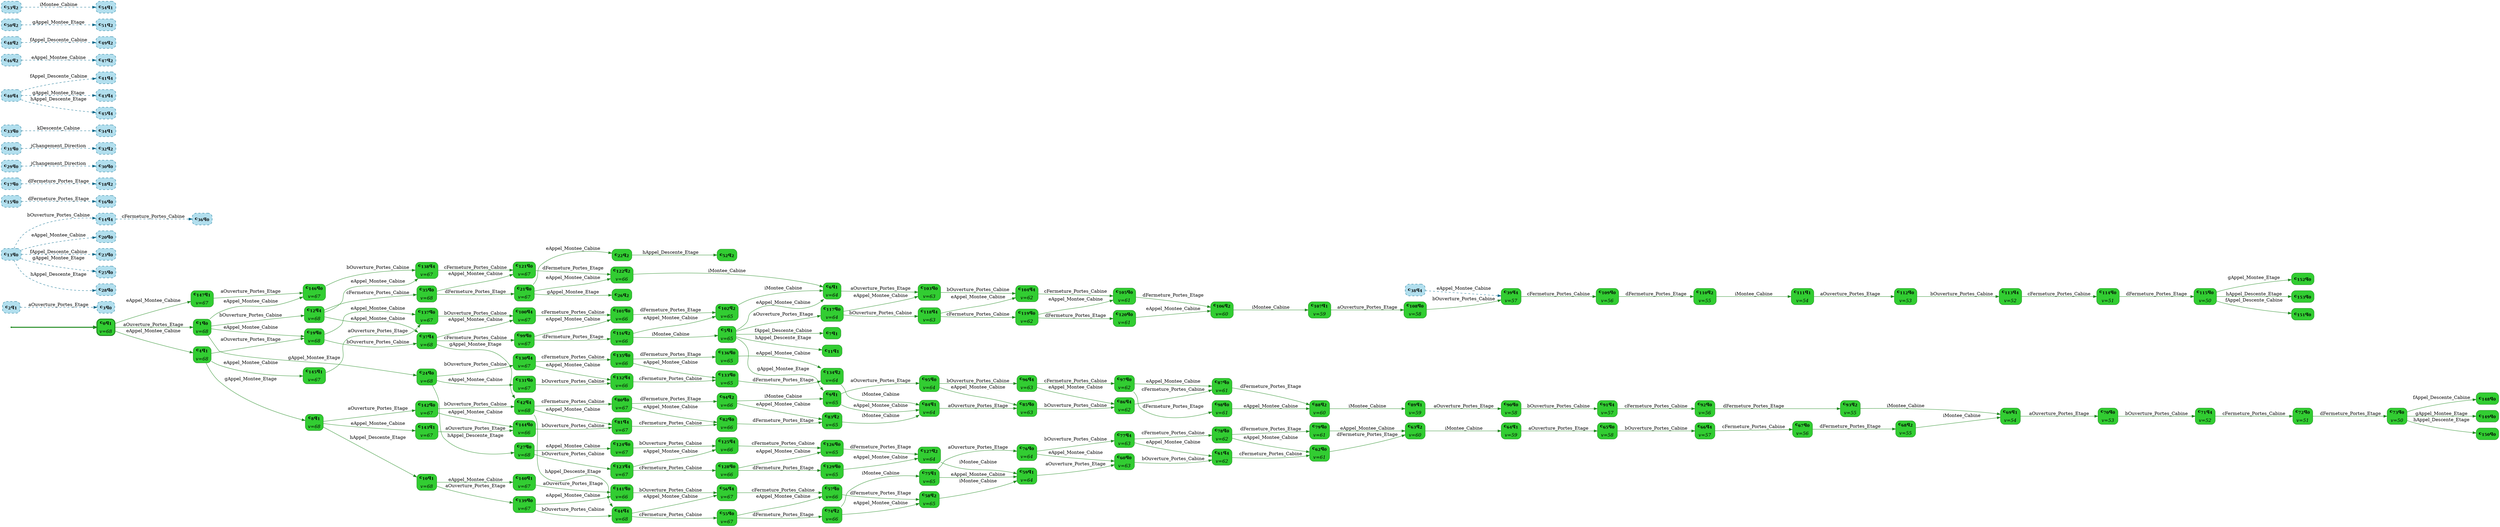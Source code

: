 digraph g {

	rankdir="LR"

	__invisible__[shape="point", color="forestgreen"]
	c0q1[label=<<b>c<sub>0</sub>q<sub>1</sub></b><br/><br/><i>v=68</i>>, shape="box", style="rounded, filled", fillcolor="limegreen", color="forestgreen", penwidth=3] // Initial
	c1q0[label=<<b>c<sub>1</sub>q<sub>0</sub></b><br/><br/><i>v=68</i>>, shape="box", style="rounded, filled", fillcolor="limegreen", color="forestgreen"]
	c12q4[label=<<b>c<sub>12</sub>q<sub>4</sub></b><br/><br/><i>v=68</i>>, shape="box", style="rounded, filled", fillcolor="limegreen", color="forestgreen"]
	c35q0[label=<<b>c<sub>35</sub>q<sub>0</sub></b><br/><br/><i>v=68</i>>, shape="box", style="rounded, filled", fillcolor="limegreen", color="forestgreen"]
	c21q0[label=<<b>c<sub>21</sub>q<sub>0</sub></b><br/><br/><i>v=67</i>>, shape="box", style="rounded, filled", fillcolor="limegreen", color="forestgreen"]
	c22q2[label=<<b>c<sub>22</sub>q<sub>2</sub></b>>, shape="box", style="rounded, filled", fillcolor="limegreen", color="forestgreen"]
	c52q2[label=<<b>c<sub>52</sub>q<sub>2</sub></b>>, shape="box", style="rounded, filled", fillcolor="limegreen", color="forestgreen"]
	c26q2[label=<<b>c<sub>26</sub>q<sub>2</sub></b>>, shape="box", style="rounded, filled", fillcolor="limegreen", color="forestgreen"]
	c122q2[label=<<b>c<sub>122</sub>q<sub>2</sub></b><br/><br/><i>v=66</i>>, shape="box", style="rounded, filled", fillcolor="limegreen", color="forestgreen"]
	c6q1[label=<<b>c<sub>6</sub>q<sub>1</sub></b><br/><br/><i>v=64</i>>, shape="box", style="rounded, filled", fillcolor="limegreen", color="forestgreen"]
	c103q0[label=<<b>c<sub>103</sub>q<sub>0</sub></b><br/><br/><i>v=63</i>>, shape="box", style="rounded, filled", fillcolor="limegreen", color="forestgreen"]
	c104q4[label=<<b>c<sub>104</sub>q<sub>4</sub></b><br/><br/><i>v=62</i>>, shape="box", style="rounded, filled", fillcolor="limegreen", color="forestgreen"]
	c105q0[label=<<b>c<sub>105</sub>q<sub>0</sub></b><br/><br/><i>v=61</i>>, shape="box", style="rounded, filled", fillcolor="limegreen", color="forestgreen"]
	c106q2[label=<<b>c<sub>106</sub>q<sub>2</sub></b><br/><br/><i>v=60</i>>, shape="box", style="rounded, filled", fillcolor="limegreen", color="forestgreen"]
	c107q1[label=<<b>c<sub>107</sub>q<sub>1</sub></b><br/><br/><i>v=59</i>>, shape="box", style="rounded, filled", fillcolor="limegreen", color="forestgreen"]
	c108q0[label=<<b>c<sub>108</sub>q<sub>0</sub></b><br/><br/><i>v=58</i>>, shape="box", style="rounded, filled", fillcolor="limegreen", color="forestgreen"]
	c39q4[label=<<b>c<sub>39</sub>q<sub>4</sub></b><br/><br/><i>v=57</i>>, shape="box", style="rounded, filled", fillcolor="limegreen", color="forestgreen"]
	c109q0[label=<<b>c<sub>109</sub>q<sub>0</sub></b><br/><br/><i>v=56</i>>, shape="box", style="rounded, filled", fillcolor="limegreen", color="forestgreen"]
	c110q2[label=<<b>c<sub>110</sub>q<sub>2</sub></b><br/><br/><i>v=55</i>>, shape="box", style="rounded, filled", fillcolor="limegreen", color="forestgreen"]
	c111q1[label=<<b>c<sub>111</sub>q<sub>1</sub></b><br/><br/><i>v=54</i>>, shape="box", style="rounded, filled", fillcolor="limegreen", color="forestgreen"]
	c112q0[label=<<b>c<sub>112</sub>q<sub>0</sub></b><br/><br/><i>v=53</i>>, shape="box", style="rounded, filled", fillcolor="limegreen", color="forestgreen"]
	c113q4[label=<<b>c<sub>113</sub>q<sub>4</sub></b><br/><br/><i>v=52</i>>, shape="box", style="rounded, filled", fillcolor="limegreen", color="forestgreen"]
	c114q0[label=<<b>c<sub>114</sub>q<sub>0</sub></b><br/><br/><i>v=51</i>>, shape="box", style="rounded, filled", fillcolor="limegreen", color="forestgreen"]
	c115q0[label=<<b>c<sub>115</sub>q<sub>0</sub></b><br/><br/><i>v=50</i>>, shape="box", style="rounded, filled", fillcolor="limegreen", color="forestgreen"]
	c151q0[label=<<b>c<sub>151</sub>q<sub>0</sub></b>>, shape="box", style="rounded, filled", fillcolor="limegreen", color="forestgreen"]
	c152q0[label=<<b>c<sub>152</sub>q<sub>0</sub></b>>, shape="box", style="rounded, filled", fillcolor="limegreen", color="forestgreen"]
	c153q0[label=<<b>c<sub>153</sub>q<sub>0</sub></b>>, shape="box", style="rounded, filled", fillcolor="limegreen", color="forestgreen"]
	c121q0[label=<<b>c<sub>121</sub>q<sub>0</sub></b><br/><br/><i>v=67</i>>, shape="box", style="rounded, filled", fillcolor="limegreen", color="forestgreen"]
	c37q4[label=<<b>c<sub>37</sub>q<sub>4</sub></b><br/><br/><i>v=68</i>>, shape="box", style="rounded, filled", fillcolor="limegreen", color="forestgreen"]
	c42q4[label=<<b>c<sub>42</sub>q<sub>4</sub></b><br/><br/><i>v=68</i>>, shape="box", style="rounded, filled", fillcolor="limegreen", color="forestgreen"]
	c44q4[label=<<b>c<sub>44</sub>q<sub>4</sub></b><br/><br/><i>v=68</i>>, shape="box", style="rounded, filled", fillcolor="limegreen", color="forestgreen"]
	c55q0[label=<<b>c<sub>55</sub>q<sub>0</sub></b><br/><br/><i>v=67</i>>, shape="box", style="rounded, filled", fillcolor="limegreen", color="forestgreen"]
	c74q2[label=<<b>c<sub>74</sub>q<sub>2</sub></b><br/><br/><i>v=66</i>>, shape="box", style="rounded, filled", fillcolor="limegreen", color="forestgreen"]
	c58q2[label=<<b>c<sub>58</sub>q<sub>2</sub></b><br/><br/><i>v=65</i>>, shape="box", style="rounded, filled", fillcolor="limegreen", color="forestgreen"]
	c59q1[label=<<b>c<sub>59</sub>q<sub>1</sub></b><br/><br/><i>v=64</i>>, shape="box", style="rounded, filled", fillcolor="limegreen", color="forestgreen"]
	c60q0[label=<<b>c<sub>60</sub>q<sub>0</sub></b><br/><br/><i>v=63</i>>, shape="box", style="rounded, filled", fillcolor="limegreen", color="forestgreen"]
	c61q4[label=<<b>c<sub>61</sub>q<sub>4</sub></b><br/><br/><i>v=62</i>>, shape="box", style="rounded, filled", fillcolor="limegreen", color="forestgreen"]
	c62q0[label=<<b>c<sub>62</sub>q<sub>0</sub></b><br/><br/><i>v=61</i>>, shape="box", style="rounded, filled", fillcolor="limegreen", color="forestgreen"]
	c63q2[label=<<b>c<sub>63</sub>q<sub>2</sub></b><br/><br/><i>v=60</i>>, shape="box", style="rounded, filled", fillcolor="limegreen", color="forestgreen"]
	c64q1[label=<<b>c<sub>64</sub>q<sub>1</sub></b><br/><br/><i>v=59</i>>, shape="box", style="rounded, filled", fillcolor="limegreen", color="forestgreen"]
	c65q0[label=<<b>c<sub>65</sub>q<sub>0</sub></b><br/><br/><i>v=58</i>>, shape="box", style="rounded, filled", fillcolor="limegreen", color="forestgreen"]
	c66q4[label=<<b>c<sub>66</sub>q<sub>4</sub></b><br/><br/><i>v=57</i>>, shape="box", style="rounded, filled", fillcolor="limegreen", color="forestgreen"]
	c67q0[label=<<b>c<sub>67</sub>q<sub>0</sub></b><br/><br/><i>v=56</i>>, shape="box", style="rounded, filled", fillcolor="limegreen", color="forestgreen"]
	c68q2[label=<<b>c<sub>68</sub>q<sub>2</sub></b><br/><br/><i>v=55</i>>, shape="box", style="rounded, filled", fillcolor="limegreen", color="forestgreen"]
	c69q1[label=<<b>c<sub>69</sub>q<sub>1</sub></b><br/><br/><i>v=54</i>>, shape="box", style="rounded, filled", fillcolor="limegreen", color="forestgreen"]
	c70q0[label=<<b>c<sub>70</sub>q<sub>0</sub></b><br/><br/><i>v=53</i>>, shape="box", style="rounded, filled", fillcolor="limegreen", color="forestgreen"]
	c71q4[label=<<b>c<sub>71</sub>q<sub>4</sub></b><br/><br/><i>v=52</i>>, shape="box", style="rounded, filled", fillcolor="limegreen", color="forestgreen"]
	c72q0[label=<<b>c<sub>72</sub>q<sub>0</sub></b><br/><br/><i>v=51</i>>, shape="box", style="rounded, filled", fillcolor="limegreen", color="forestgreen"]
	c73q0[label=<<b>c<sub>73</sub>q<sub>0</sub></b><br/><br/><i>v=50</i>>, shape="box", style="rounded, filled", fillcolor="limegreen", color="forestgreen"]
	c148q0[label=<<b>c<sub>148</sub>q<sub>0</sub></b>>, shape="box", style="rounded, filled", fillcolor="limegreen", color="forestgreen"]
	c149q0[label=<<b>c<sub>149</sub>q<sub>0</sub></b>>, shape="box", style="rounded, filled", fillcolor="limegreen", color="forestgreen"]
	c150q0[label=<<b>c<sub>150</sub>q<sub>0</sub></b>>, shape="box", style="rounded, filled", fillcolor="limegreen", color="forestgreen"]
	c75q1[label=<<b>c<sub>75</sub>q<sub>1</sub></b><br/><br/><i>v=65</i>>, shape="box", style="rounded, filled", fillcolor="limegreen", color="forestgreen"]
	c76q0[label=<<b>c<sub>76</sub>q<sub>0</sub></b><br/><br/><i>v=64</i>>, shape="box", style="rounded, filled", fillcolor="limegreen", color="forestgreen"]
	c77q4[label=<<b>c<sub>77</sub>q<sub>4</sub></b><br/><br/><i>v=63</i>>, shape="box", style="rounded, filled", fillcolor="limegreen", color="forestgreen"]
	c78q0[label=<<b>c<sub>78</sub>q<sub>0</sub></b><br/><br/><i>v=62</i>>, shape="box", style="rounded, filled", fillcolor="limegreen", color="forestgreen"]
	c79q0[label=<<b>c<sub>79</sub>q<sub>0</sub></b><br/><br/><i>v=61</i>>, shape="box", style="rounded, filled", fillcolor="limegreen", color="forestgreen"]
	c57q0[label=<<b>c<sub>57</sub>q<sub>0</sub></b><br/><br/><i>v=66</i>>, shape="box", style="rounded, filled", fillcolor="limegreen", color="forestgreen"]
	c56q4[label=<<b>c<sub>56</sub>q<sub>4</sub></b><br/><br/><i>v=67</i>>, shape="box", style="rounded, filled", fillcolor="limegreen", color="forestgreen"]
	c80q0[label=<<b>c<sub>80</sub>q<sub>0</sub></b><br/><br/><i>v=67</i>>, shape="box", style="rounded, filled", fillcolor="limegreen", color="forestgreen"]
	c94q2[label=<<b>c<sub>94</sub>q<sub>2</sub></b><br/><br/><i>v=66</i>>, shape="box", style="rounded, filled", fillcolor="limegreen", color="forestgreen"]
	c83q2[label=<<b>c<sub>83</sub>q<sub>2</sub></b><br/><br/><i>v=65</i>>, shape="box", style="rounded, filled", fillcolor="limegreen", color="forestgreen"]
	c84q1[label=<<b>c<sub>84</sub>q<sub>1</sub></b><br/><br/><i>v=64</i>>, shape="box", style="rounded, filled", fillcolor="limegreen", color="forestgreen"]
	c85q0[label=<<b>c<sub>85</sub>q<sub>0</sub></b><br/><br/><i>v=63</i>>, shape="box", style="rounded, filled", fillcolor="limegreen", color="forestgreen"]
	c86q4[label=<<b>c<sub>86</sub>q<sub>4</sub></b><br/><br/><i>v=62</i>>, shape="box", style="rounded, filled", fillcolor="limegreen", color="forestgreen"]
	c87q0[label=<<b>c<sub>87</sub>q<sub>0</sub></b><br/><br/><i>v=61</i>>, shape="box", style="rounded, filled", fillcolor="limegreen", color="forestgreen"]
	c88q2[label=<<b>c<sub>88</sub>q<sub>2</sub></b><br/><br/><i>v=60</i>>, shape="box", style="rounded, filled", fillcolor="limegreen", color="forestgreen"]
	c89q1[label=<<b>c<sub>89</sub>q<sub>1</sub></b><br/><br/><i>v=59</i>>, shape="box", style="rounded, filled", fillcolor="limegreen", color="forestgreen"]
	c90q0[label=<<b>c<sub>90</sub>q<sub>0</sub></b><br/><br/><i>v=58</i>>, shape="box", style="rounded, filled", fillcolor="limegreen", color="forestgreen"]
	c91q4[label=<<b>c<sub>91</sub>q<sub>4</sub></b><br/><br/><i>v=57</i>>, shape="box", style="rounded, filled", fillcolor="limegreen", color="forestgreen"]
	c92q0[label=<<b>c<sub>92</sub>q<sub>0</sub></b><br/><br/><i>v=56</i>>, shape="box", style="rounded, filled", fillcolor="limegreen", color="forestgreen"]
	c93q2[label=<<b>c<sub>93</sub>q<sub>2</sub></b><br/><br/><i>v=55</i>>, shape="box", style="rounded, filled", fillcolor="limegreen", color="forestgreen"]
	c9q1[label=<<b>c<sub>9</sub>q<sub>1</sub></b><br/><br/><i>v=65</i>>, shape="box", style="rounded, filled", fillcolor="limegreen", color="forestgreen"]
	c95q0[label=<<b>c<sub>95</sub>q<sub>0</sub></b><br/><br/><i>v=64</i>>, shape="box", style="rounded, filled", fillcolor="limegreen", color="forestgreen"]
	c96q4[label=<<b>c<sub>96</sub>q<sub>4</sub></b><br/><br/><i>v=63</i>>, shape="box", style="rounded, filled", fillcolor="limegreen", color="forestgreen"]
	c97q0[label=<<b>c<sub>97</sub>q<sub>0</sub></b><br/><br/><i>v=62</i>>, shape="box", style="rounded, filled", fillcolor="limegreen", color="forestgreen"]
	c98q0[label=<<b>c<sub>98</sub>q<sub>0</sub></b><br/><br/><i>v=61</i>>, shape="box", style="rounded, filled", fillcolor="limegreen", color="forestgreen"]
	c82q0[label=<<b>c<sub>82</sub>q<sub>0</sub></b><br/><br/><i>v=66</i>>, shape="box", style="rounded, filled", fillcolor="limegreen", color="forestgreen"]
	c81q4[label=<<b>c<sub>81</sub>q<sub>4</sub></b><br/><br/><i>v=67</i>>, shape="box", style="rounded, filled", fillcolor="limegreen", color="forestgreen"]
	c99q0[label=<<b>c<sub>99</sub>q<sub>0</sub></b><br/><br/><i>v=67</i>>, shape="box", style="rounded, filled", fillcolor="limegreen", color="forestgreen"]
	c116q2[label=<<b>c<sub>116</sub>q<sub>2</sub></b><br/><br/><i>v=66</i>>, shape="box", style="rounded, filled", fillcolor="limegreen", color="forestgreen"]
	c102q2[label=<<b>c<sub>102</sub>q<sub>2</sub></b><br/><br/><i>v=65</i>>, shape="box", style="rounded, filled", fillcolor="limegreen", color="forestgreen"]
	c5q1[label=<<b>c<sub>5</sub>q<sub>1</sub></b><br/><br/><i>v=65</i>>, shape="box", style="rounded, filled", fillcolor="limegreen", color="forestgreen"]
	c7q1[label=<<b>c<sub>7</sub>q<sub>1</sub></b>>, shape="box", style="rounded, filled", fillcolor="limegreen", color="forestgreen"]
	c11q1[label=<<b>c<sub>11</sub>q<sub>1</sub></b>>, shape="box", style="rounded, filled", fillcolor="limegreen", color="forestgreen"]
	c117q0[label=<<b>c<sub>117</sub>q<sub>0</sub></b><br/><br/><i>v=64</i>>, shape="box", style="rounded, filled", fillcolor="limegreen", color="forestgreen"]
	c118q4[label=<<b>c<sub>118</sub>q<sub>4</sub></b><br/><br/><i>v=63</i>>, shape="box", style="rounded, filled", fillcolor="limegreen", color="forestgreen"]
	c119q0[label=<<b>c<sub>119</sub>q<sub>0</sub></b><br/><br/><i>v=62</i>>, shape="box", style="rounded, filled", fillcolor="limegreen", color="forestgreen"]
	c120q0[label=<<b>c<sub>120</sub>q<sub>0</sub></b><br/><br/><i>v=61</i>>, shape="box", style="rounded, filled", fillcolor="limegreen", color="forestgreen"]
	c101q0[label=<<b>c<sub>101</sub>q<sub>0</sub></b><br/><br/><i>v=66</i>>, shape="box", style="rounded, filled", fillcolor="limegreen", color="forestgreen"]
	c100q4[label=<<b>c<sub>100</sub>q<sub>4</sub></b><br/><br/><i>v=67</i>>, shape="box", style="rounded, filled", fillcolor="limegreen", color="forestgreen"]
	c138q4[label=<<b>c<sub>138</sub>q<sub>4</sub></b><br/><br/><i>v=67</i>>, shape="box", style="rounded, filled", fillcolor="limegreen", color="forestgreen"]
	c19q0[label=<<b>c<sub>19</sub>q<sub>0</sub></b><br/><br/><i>v=68</i>>, shape="box", style="rounded, filled", fillcolor="limegreen", color="forestgreen"]
	c137q0[label=<<b>c<sub>137</sub>q<sub>0</sub></b><br/><br/><i>v=67</i>>, shape="box", style="rounded, filled", fillcolor="limegreen", color="forestgreen"]
	c24q0[label=<<b>c<sub>24</sub>q<sub>0</sub></b><br/><br/><i>v=68</i>>, shape="box", style="rounded, filled", fillcolor="limegreen", color="forestgreen"]
	c27q0[label=<<b>c<sub>27</sub>q<sub>0</sub></b><br/><br/><i>v=68</i>>, shape="box", style="rounded, filled", fillcolor="limegreen", color="forestgreen"]
	c123q4[label=<<b>c<sub>123</sub>q<sub>4</sub></b><br/><br/><i>v=67</i>>, shape="box", style="rounded, filled", fillcolor="limegreen", color="forestgreen"]
	c128q0[label=<<b>c<sub>128</sub>q<sub>0</sub></b><br/><br/><i>v=66</i>>, shape="box", style="rounded, filled", fillcolor="limegreen", color="forestgreen"]
	c129q0[label=<<b>c<sub>129</sub>q<sub>0</sub></b><br/><br/><i>v=65</i>>, shape="box", style="rounded, filled", fillcolor="limegreen", color="forestgreen"]
	c127q2[label=<<b>c<sub>127</sub>q<sub>2</sub></b><br/><br/><i>v=64</i>>, shape="box", style="rounded, filled", fillcolor="limegreen", color="forestgreen"]
	c126q0[label=<<b>c<sub>126</sub>q<sub>0</sub></b><br/><br/><i>v=65</i>>, shape="box", style="rounded, filled", fillcolor="limegreen", color="forestgreen"]
	c125q4[label=<<b>c<sub>125</sub>q<sub>4</sub></b><br/><br/><i>v=66</i>>, shape="box", style="rounded, filled", fillcolor="limegreen", color="forestgreen"]
	c124q0[label=<<b>c<sub>124</sub>q<sub>0</sub></b><br/><br/><i>v=67</i>>, shape="box", style="rounded, filled", fillcolor="limegreen", color="forestgreen"]
	c130q4[label=<<b>c<sub>130</sub>q<sub>4</sub></b><br/><br/><i>v=67</i>>, shape="box", style="rounded, filled", fillcolor="limegreen", color="forestgreen"]
	c135q0[label=<<b>c<sub>135</sub>q<sub>0</sub></b><br/><br/><i>v=66</i>>, shape="box", style="rounded, filled", fillcolor="limegreen", color="forestgreen"]
	c136q0[label=<<b>c<sub>136</sub>q<sub>0</sub></b><br/><br/><i>v=65</i>>, shape="box", style="rounded, filled", fillcolor="limegreen", color="forestgreen"]
	c134q2[label=<<b>c<sub>134</sub>q<sub>2</sub></b><br/><br/><i>v=64</i>>, shape="box", style="rounded, filled", fillcolor="limegreen", color="forestgreen"]
	c133q0[label=<<b>c<sub>133</sub>q<sub>0</sub></b><br/><br/><i>v=65</i>>, shape="box", style="rounded, filled", fillcolor="limegreen", color="forestgreen"]
	c132q4[label=<<b>c<sub>132</sub>q<sub>4</sub></b><br/><br/><i>v=66</i>>, shape="box", style="rounded, filled", fillcolor="limegreen", color="forestgreen"]
	c131q0[label=<<b>c<sub>131</sub>q<sub>0</sub></b><br/><br/><i>v=67</i>>, shape="box", style="rounded, filled", fillcolor="limegreen", color="forestgreen"]
	c146q0[label=<<b>c<sub>146</sub>q<sub>0</sub></b><br/><br/><i>v=67</i>>, shape="box", style="rounded, filled", fillcolor="limegreen", color="forestgreen"]
	c4q1[label=<<b>c<sub>4</sub>q<sub>1</sub></b><br/><br/><i>v=68</i>>, shape="box", style="rounded, filled", fillcolor="limegreen", color="forestgreen"]
	c8q1[label=<<b>c<sub>8</sub>q<sub>1</sub></b><br/><br/><i>v=68</i>>, shape="box", style="rounded, filled", fillcolor="limegreen", color="forestgreen"]
	c10q1[label=<<b>c<sub>10</sub>q<sub>1</sub></b><br/><br/><i>v=68</i>>, shape="box", style="rounded, filled", fillcolor="limegreen", color="forestgreen"]
	c139q0[label=<<b>c<sub>139</sub>q<sub>0</sub></b><br/><br/><i>v=67</i>>, shape="box", style="rounded, filled", fillcolor="limegreen", color="forestgreen"]
	c141q0[label=<<b>c<sub>141</sub>q<sub>0</sub></b><br/><br/><i>v=66</i>>, shape="box", style="rounded, filled", fillcolor="limegreen", color="forestgreen"]
	c140q1[label=<<b>c<sub>140</sub>q<sub>1</sub></b><br/><br/><i>v=67</i>>, shape="box", style="rounded, filled", fillcolor="limegreen", color="forestgreen"]
	c142q0[label=<<b>c<sub>142</sub>q<sub>0</sub></b><br/><br/><i>v=67</i>>, shape="box", style="rounded, filled", fillcolor="limegreen", color="forestgreen"]
	c144q0[label=<<b>c<sub>144</sub>q<sub>0</sub></b><br/><br/><i>v=66</i>>, shape="box", style="rounded, filled", fillcolor="limegreen", color="forestgreen"]
	c143q1[label=<<b>c<sub>143</sub>q<sub>1</sub></b><br/><br/><i>v=67</i>>, shape="box", style="rounded, filled", fillcolor="limegreen", color="forestgreen"]
	c145q1[label=<<b>c<sub>145</sub>q<sub>1</sub></b><br/><br/><i>v=67</i>>, shape="box", style="rounded, filled", fillcolor="limegreen", color="forestgreen"]
	c147q1[label=<<b>c<sub>147</sub>q<sub>1</sub></b><br/><br/><i>v=67</i>>, shape="box", style="rounded, filled", fillcolor="limegreen", color="forestgreen"]
	c2q1[label=<<b>c<sub>2</sub>q<sub>1</sub></b>>, shape="box", style="rounded, filled, dashed", fillcolor="lightblue2", color="deepskyblue4"]
	c3q0[label=<<b>c<sub>3</sub>q<sub>0</sub></b>>, shape="box", style="rounded, filled, dashed", fillcolor="lightblue2", color="deepskyblue4"]
	c13q0[label=<<b>c<sub>13</sub>q<sub>0</sub></b>>, shape="box", style="rounded, filled, dashed", fillcolor="lightblue2", color="deepskyblue4"]
	c14q4[label=<<b>c<sub>14</sub>q<sub>4</sub></b>>, shape="box", style="rounded, filled, dashed", fillcolor="lightblue2", color="deepskyblue4"]
	c15q0[label=<<b>c<sub>15</sub>q<sub>0</sub></b>>, shape="box", style="rounded, filled, dashed", fillcolor="lightblue2", color="deepskyblue4"]
	c16q0[label=<<b>c<sub>16</sub>q<sub>0</sub></b>>, shape="box", style="rounded, filled, dashed", fillcolor="lightblue2", color="deepskyblue4"]
	c17q0[label=<<b>c<sub>17</sub>q<sub>0</sub></b>>, shape="box", style="rounded, filled, dashed", fillcolor="lightblue2", color="deepskyblue4"]
	c18q2[label=<<b>c<sub>18</sub>q<sub>2</sub></b>>, shape="box", style="rounded, filled, dashed", fillcolor="lightblue2", color="deepskyblue4"]
	c20q0[label=<<b>c<sub>20</sub>q<sub>0</sub></b>>, shape="box", style="rounded, filled, dashed", fillcolor="lightblue2", color="deepskyblue4"]
	c23q0[label=<<b>c<sub>23</sub>q<sub>0</sub></b>>, shape="box", style="rounded, filled, dashed", fillcolor="lightblue2", color="deepskyblue4"]
	c25q0[label=<<b>c<sub>25</sub>q<sub>0</sub></b>>, shape="box", style="rounded, filled, dashed", fillcolor="lightblue2", color="deepskyblue4"]
	c28q0[label=<<b>c<sub>28</sub>q<sub>0</sub></b>>, shape="box", style="rounded, filled, dashed", fillcolor="lightblue2", color="deepskyblue4"]
	c29q0[label=<<b>c<sub>29</sub>q<sub>0</sub></b>>, shape="box", style="rounded, filled, dashed", fillcolor="lightblue2", color="deepskyblue4"]
	c30q0[label=<<b>c<sub>30</sub>q<sub>0</sub></b>>, shape="box", style="rounded, filled, dashed", fillcolor="lightblue2", color="deepskyblue4"]
	c31q0[label=<<b>c<sub>31</sub>q<sub>0</sub></b>>, shape="box", style="rounded, filled, dashed", fillcolor="lightblue2", color="deepskyblue4"]
	c32q2[label=<<b>c<sub>32</sub>q<sub>2</sub></b>>, shape="box", style="rounded, filled, dashed", fillcolor="lightblue2", color="deepskyblue4"]
	c33q0[label=<<b>c<sub>33</sub>q<sub>0</sub></b>>, shape="box", style="rounded, filled, dashed", fillcolor="lightblue2", color="deepskyblue4"]
	c34q1[label=<<b>c<sub>34</sub>q<sub>1</sub></b>>, shape="box", style="rounded, filled, dashed", fillcolor="lightblue2", color="deepskyblue4"]
	c36q0[label=<<b>c<sub>36</sub>q<sub>0</sub></b>>, shape="box", style="rounded, filled, dashed", fillcolor="lightblue2", color="deepskyblue4"]
	c38q4[label=<<b>c<sub>38</sub>q<sub>4</sub></b>>, shape="box", style="rounded, filled, dashed", fillcolor="lightblue2", color="deepskyblue4"]
	c40q4[label=<<b>c<sub>40</sub>q<sub>4</sub></b>>, shape="box", style="rounded, filled, dashed", fillcolor="lightblue2", color="deepskyblue4"]
	c41q4[label=<<b>c<sub>41</sub>q<sub>4</sub></b>>, shape="box", style="rounded, filled, dashed", fillcolor="lightblue2", color="deepskyblue4"]
	c43q4[label=<<b>c<sub>43</sub>q<sub>4</sub></b>>, shape="box", style="rounded, filled, dashed", fillcolor="lightblue2", color="deepskyblue4"]
	c45q4[label=<<b>c<sub>45</sub>q<sub>4</sub></b>>, shape="box", style="rounded, filled, dashed", fillcolor="lightblue2", color="deepskyblue4"]
	c46q2[label=<<b>c<sub>46</sub>q<sub>2</sub></b>>, shape="box", style="rounded, filled, dashed", fillcolor="lightblue2", color="deepskyblue4"]
	c47q2[label=<<b>c<sub>47</sub>q<sub>2</sub></b>>, shape="box", style="rounded, filled, dashed", fillcolor="lightblue2", color="deepskyblue4"]
	c48q2[label=<<b>c<sub>48</sub>q<sub>2</sub></b>>, shape="box", style="rounded, filled, dashed", fillcolor="lightblue2", color="deepskyblue4"]
	c49q2[label=<<b>c<sub>49</sub>q<sub>2</sub></b>>, shape="box", style="rounded, filled, dashed", fillcolor="lightblue2", color="deepskyblue4"]
	c50q2[label=<<b>c<sub>50</sub>q<sub>2</sub></b>>, shape="box", style="rounded, filled, dashed", fillcolor="lightblue2", color="deepskyblue4"]
	c51q2[label=<<b>c<sub>51</sub>q<sub>2</sub></b>>, shape="box", style="rounded, filled, dashed", fillcolor="lightblue2", color="deepskyblue4"]
	c53q2[label=<<b>c<sub>53</sub>q<sub>2</sub></b>>, shape="box", style="rounded, filled, dashed", fillcolor="lightblue2", color="deepskyblue4"]
	c54q1[label=<<b>c<sub>54</sub>q<sub>1</sub></b>>, shape="box", style="rounded, filled, dashed", fillcolor="lightblue2", color="deepskyblue4"]

	__invisible__ -> c0q1[penwidth=3, color="forestgreen"]
	c0q1 -> c1q0[label=<aOuverture_Portes_Etage>, color="forestgreen"]
	c1q0 -> c12q4[label=<bOuverture_Portes_Cabine>, color="forestgreen"]
	c12q4 -> c35q0[label=<cFermeture_Portes_Cabine>, color="forestgreen"]
	c35q0 -> c21q0[label=<dFermeture_Portes_Etage>, color="forestgreen"]
	c21q0 -> c22q2[label=<eAppel_Montee_Cabine>, color="forestgreen"]
	c22q2 -> c52q2[label=<hAppel_Descente_Etage>, color="forestgreen"]
	c21q0 -> c26q2[label=<gAppel_Montee_Etage>, color="forestgreen"]
	c21q0 -> c122q2[label=<eAppel_Montee_Cabine>, color="forestgreen"]
	c122q2 -> c6q1[label=<iMontee_Cabine>, color="forestgreen"]
	c6q1 -> c103q0[label=<aOuverture_Portes_Etage>, color="forestgreen"]
	c103q0 -> c104q4[label=<bOuverture_Portes_Cabine>, color="forestgreen"]
	c104q4 -> c105q0[label=<cFermeture_Portes_Cabine>, color="forestgreen"]
	c105q0 -> c106q2[label=<dFermeture_Portes_Etage>, color="forestgreen"]
	c106q2 -> c107q1[label=<iMontee_Cabine>, color="forestgreen"]
	c107q1 -> c108q0[label=<aOuverture_Portes_Etage>, color="forestgreen"]
	c108q0 -> c39q4[label=<bOuverture_Portes_Cabine>, color="forestgreen"]
	c39q4 -> c109q0[label=<cFermeture_Portes_Cabine>, color="forestgreen"]
	c109q0 -> c110q2[label=<dFermeture_Portes_Etage>, color="forestgreen"]
	c110q2 -> c111q1[label=<iMontee_Cabine>, color="forestgreen"]
	c111q1 -> c112q0[label=<aOuverture_Portes_Etage>, color="forestgreen"]
	c112q0 -> c113q4[label=<bOuverture_Portes_Cabine>, color="forestgreen"]
	c113q4 -> c114q0[label=<cFermeture_Portes_Cabine>, color="forestgreen"]
	c114q0 -> c115q0[label=<dFermeture_Portes_Etage>, color="forestgreen"]
	c115q0 -> c151q0[label=<fAppel_Descente_Cabine>, color="forestgreen"]
	c115q0 -> c152q0[label=<gAppel_Montee_Etage>, color="forestgreen"]
	c115q0 -> c153q0[label=<hAppel_Descente_Etage>, color="forestgreen"]
	c35q0 -> c121q0[label=<eAppel_Montee_Cabine>, color="forestgreen"]
	c121q0 -> c122q2[label=<dFermeture_Portes_Etage>, color="forestgreen"]
	c12q4 -> c37q4[label=<eAppel_Montee_Cabine>, color="forestgreen"]
	c37q4 -> c42q4[label=<gAppel_Montee_Etage>, color="forestgreen"]
	c42q4 -> c44q4[label=<hAppel_Descente_Etage>, color="forestgreen"]
	c44q4 -> c55q0[label=<cFermeture_Portes_Cabine>, color="forestgreen"]
	c55q0 -> c74q2[label=<dFermeture_Portes_Etage>, color="forestgreen"]
	c74q2 -> c58q2[label=<eAppel_Montee_Cabine>, color="forestgreen"]
	c58q2 -> c59q1[label=<iMontee_Cabine>, color="forestgreen"]
	c59q1 -> c60q0[label=<aOuverture_Portes_Etage>, color="forestgreen"]
	c60q0 -> c61q4[label=<bOuverture_Portes_Cabine>, color="forestgreen"]
	c61q4 -> c62q0[label=<cFermeture_Portes_Cabine>, color="forestgreen"]
	c62q0 -> c63q2[label=<dFermeture_Portes_Etage>, color="forestgreen"]
	c63q2 -> c64q1[label=<iMontee_Cabine>, color="forestgreen"]
	c64q1 -> c65q0[label=<aOuverture_Portes_Etage>, color="forestgreen"]
	c65q0 -> c66q4[label=<bOuverture_Portes_Cabine>, color="forestgreen"]
	c66q4 -> c67q0[label=<cFermeture_Portes_Cabine>, color="forestgreen"]
	c67q0 -> c68q2[label=<dFermeture_Portes_Etage>, color="forestgreen"]
	c68q2 -> c69q1[label=<iMontee_Cabine>, color="forestgreen"]
	c69q1 -> c70q0[label=<aOuverture_Portes_Etage>, color="forestgreen"]
	c70q0 -> c71q4[label=<bOuverture_Portes_Cabine>, color="forestgreen"]
	c71q4 -> c72q0[label=<cFermeture_Portes_Cabine>, color="forestgreen"]
	c72q0 -> c73q0[label=<dFermeture_Portes_Etage>, color="forestgreen"]
	c73q0 -> c148q0[label=<fAppel_Descente_Cabine>, color="forestgreen"]
	c73q0 -> c149q0[label=<gAppel_Montee_Etage>, color="forestgreen"]
	c73q0 -> c150q0[label=<hAppel_Descente_Etage>, color="forestgreen"]
	c74q2 -> c75q1[label=<iMontee_Cabine>, color="forestgreen"]
	c75q1 -> c76q0[label=<aOuverture_Portes_Etage>, color="forestgreen"]
	c76q0 -> c77q4[label=<bOuverture_Portes_Cabine>, color="forestgreen"]
	c77q4 -> c78q0[label=<cFermeture_Portes_Cabine>, color="forestgreen"]
	c78q0 -> c79q0[label=<dFermeture_Portes_Etage>, color="forestgreen"]
	c79q0 -> c63q2[label=<eAppel_Montee_Cabine>, color="forestgreen"]
	c78q0 -> c62q0[label=<eAppel_Montee_Cabine>, color="forestgreen"]
	c77q4 -> c61q4[label=<eAppel_Montee_Cabine>, color="forestgreen"]
	c76q0 -> c60q0[label=<eAppel_Montee_Cabine>, color="forestgreen"]
	c75q1 -> c59q1[label=<eAppel_Montee_Cabine>, color="forestgreen"]
	c55q0 -> c57q0[label=<eAppel_Montee_Cabine>, color="forestgreen"]
	c57q0 -> c58q2[label=<dFermeture_Portes_Etage>, color="forestgreen"]
	c44q4 -> c56q4[label=<eAppel_Montee_Cabine>, color="forestgreen"]
	c56q4 -> c57q0[label=<cFermeture_Portes_Cabine>, color="forestgreen"]
	c42q4 -> c80q0[label=<cFermeture_Portes_Cabine>, color="forestgreen"]
	c80q0 -> c94q2[label=<dFermeture_Portes_Etage>, color="forestgreen"]
	c94q2 -> c83q2[label=<eAppel_Montee_Cabine>, color="forestgreen"]
	c83q2 -> c84q1[label=<iMontee_Cabine>, color="forestgreen"]
	c84q1 -> c85q0[label=<aOuverture_Portes_Etage>, color="forestgreen"]
	c85q0 -> c86q4[label=<bOuverture_Portes_Cabine>, color="forestgreen"]
	c86q4 -> c87q0[label=<cFermeture_Portes_Cabine>, color="forestgreen"]
	c87q0 -> c88q2[label=<dFermeture_Portes_Etage>, color="forestgreen"]
	c88q2 -> c89q1[label=<iMontee_Cabine>, color="forestgreen"]
	c89q1 -> c90q0[label=<aOuverture_Portes_Etage>, color="forestgreen"]
	c90q0 -> c91q4[label=<bOuverture_Portes_Cabine>, color="forestgreen"]
	c91q4 -> c92q0[label=<cFermeture_Portes_Cabine>, color="forestgreen"]
	c92q0 -> c93q2[label=<dFermeture_Portes_Etage>, color="forestgreen"]
	c93q2 -> c69q1[label=<iMontee_Cabine>, color="forestgreen"]
	c94q2 -> c9q1[label=<iMontee_Cabine>, color="forestgreen"]
	c9q1 -> c95q0[label=<aOuverture_Portes_Etage>, color="forestgreen"]
	c95q0 -> c96q4[label=<bOuverture_Portes_Cabine>, color="forestgreen"]
	c96q4 -> c97q0[label=<cFermeture_Portes_Cabine>, color="forestgreen"]
	c97q0 -> c98q0[label=<dFermeture_Portes_Etage>, color="forestgreen"]
	c98q0 -> c88q2[label=<eAppel_Montee_Cabine>, color="forestgreen"]
	c97q0 -> c87q0[label=<eAppel_Montee_Cabine>, color="forestgreen"]
	c96q4 -> c86q4[label=<eAppel_Montee_Cabine>, color="forestgreen"]
	c95q0 -> c85q0[label=<eAppel_Montee_Cabine>, color="forestgreen"]
	c9q1 -> c84q1[label=<eAppel_Montee_Cabine>, color="forestgreen"]
	c80q0 -> c82q0[label=<eAppel_Montee_Cabine>, color="forestgreen"]
	c82q0 -> c83q2[label=<dFermeture_Portes_Etage>, color="forestgreen"]
	c42q4 -> c81q4[label=<eAppel_Montee_Cabine>, color="forestgreen"]
	c81q4 -> c82q0[label=<cFermeture_Portes_Cabine>, color="forestgreen"]
	c37q4 -> c99q0[label=<cFermeture_Portes_Cabine>, color="forestgreen"]
	c99q0 -> c116q2[label=<dFermeture_Portes_Etage>, color="forestgreen"]
	c116q2 -> c102q2[label=<eAppel_Montee_Cabine>, color="forestgreen"]
	c102q2 -> c6q1[label=<iMontee_Cabine>, color="forestgreen"]
	c116q2 -> c5q1[label=<iMontee_Cabine>, color="forestgreen"]
	c5q1 -> c6q1[label=<eAppel_Montee_Cabine>, color="forestgreen"]
	c5q1 -> c7q1[label=<fAppel_Descente_Cabine>, color="forestgreen"]
	c5q1 -> c9q1[label=<gAppel_Montee_Etage>, color="forestgreen"]
	c5q1 -> c11q1[label=<hAppel_Descente_Etage>, color="forestgreen"]
	c5q1 -> c117q0[label=<aOuverture_Portes_Etage>, color="forestgreen"]
	c117q0 -> c118q4[label=<bOuverture_Portes_Cabine>, color="forestgreen"]
	c118q4 -> c119q0[label=<cFermeture_Portes_Cabine>, color="forestgreen"]
	c119q0 -> c120q0[label=<dFermeture_Portes_Etage>, color="forestgreen"]
	c120q0 -> c106q2[label=<eAppel_Montee_Cabine>, color="forestgreen"]
	c119q0 -> c105q0[label=<eAppel_Montee_Cabine>, color="forestgreen"]
	c118q4 -> c104q4[label=<eAppel_Montee_Cabine>, color="forestgreen"]
	c117q0 -> c103q0[label=<eAppel_Montee_Cabine>, color="forestgreen"]
	c99q0 -> c101q0[label=<eAppel_Montee_Cabine>, color="forestgreen"]
	c101q0 -> c102q2[label=<dFermeture_Portes_Etage>, color="forestgreen"]
	c37q4 -> c100q4[label=<eAppel_Montee_Cabine>, color="forestgreen"]
	c100q4 -> c101q0[label=<cFermeture_Portes_Cabine>, color="forestgreen"]
	c12q4 -> c138q4[label=<eAppel_Montee_Cabine>, color="forestgreen"]
	c138q4 -> c121q0[label=<cFermeture_Portes_Cabine>, color="forestgreen"]
	c1q0 -> c19q0[label=<eAppel_Montee_Cabine>, color="forestgreen"]
	c19q0 -> c37q4[label=<bOuverture_Portes_Cabine>, color="forestgreen"]
	c19q0 -> c137q0[label=<eAppel_Montee_Cabine>, color="forestgreen"]
	c137q0 -> c100q4[label=<bOuverture_Portes_Cabine>, color="forestgreen"]
	c1q0 -> c24q0[label=<gAppel_Montee_Etage>, color="forestgreen"]
	c24q0 -> c27q0[label=<hAppel_Descente_Etage>, color="forestgreen"]
	c27q0 -> c123q4[label=<bOuverture_Portes_Cabine>, color="forestgreen"]
	c123q4 -> c128q0[label=<cFermeture_Portes_Cabine>, color="forestgreen"]
	c128q0 -> c129q0[label=<dFermeture_Portes_Etage>, color="forestgreen"]
	c129q0 -> c127q2[label=<eAppel_Montee_Cabine>, color="forestgreen"]
	c127q2 -> c59q1[label=<iMontee_Cabine>, color="forestgreen"]
	c128q0 -> c126q0[label=<eAppel_Montee_Cabine>, color="forestgreen"]
	c126q0 -> c127q2[label=<dFermeture_Portes_Etage>, color="forestgreen"]
	c123q4 -> c125q4[label=<eAppel_Montee_Cabine>, color="forestgreen"]
	c125q4 -> c126q0[label=<cFermeture_Portes_Cabine>, color="forestgreen"]
	c27q0 -> c124q0[label=<eAppel_Montee_Cabine>, color="forestgreen"]
	c124q0 -> c125q4[label=<bOuverture_Portes_Cabine>, color="forestgreen"]
	c24q0 -> c130q4[label=<bOuverture_Portes_Cabine>, color="forestgreen"]
	c130q4 -> c135q0[label=<cFermeture_Portes_Cabine>, color="forestgreen"]
	c135q0 -> c136q0[label=<dFermeture_Portes_Etage>, color="forestgreen"]
	c136q0 -> c134q2[label=<eAppel_Montee_Cabine>, color="forestgreen"]
	c134q2 -> c84q1[label=<iMontee_Cabine>, color="forestgreen"]
	c135q0 -> c133q0[label=<eAppel_Montee_Cabine>, color="forestgreen"]
	c133q0 -> c134q2[label=<dFermeture_Portes_Etage>, color="forestgreen"]
	c130q4 -> c132q4[label=<eAppel_Montee_Cabine>, color="forestgreen"]
	c132q4 -> c133q0[label=<cFermeture_Portes_Cabine>, color="forestgreen"]
	c24q0 -> c131q0[label=<eAppel_Montee_Cabine>, color="forestgreen"]
	c131q0 -> c132q4[label=<bOuverture_Portes_Cabine>, color="forestgreen"]
	c1q0 -> c146q0[label=<eAppel_Montee_Cabine>, color="forestgreen"]
	c146q0 -> c138q4[label=<bOuverture_Portes_Cabine>, color="forestgreen"]
	c0q1 -> c4q1[label=<eAppel_Montee_Cabine>, color="forestgreen"]
	c4q1 -> c8q1[label=<gAppel_Montee_Etage>, color="forestgreen"]
	c8q1 -> c10q1[label=<hAppel_Descente_Etage>, color="forestgreen"]
	c10q1 -> c139q0[label=<aOuverture_Portes_Etage>, color="forestgreen"]
	c139q0 -> c44q4[label=<bOuverture_Portes_Cabine>, color="forestgreen"]
	c139q0 -> c141q0[label=<eAppel_Montee_Cabine>, color="forestgreen"]
	c141q0 -> c56q4[label=<bOuverture_Portes_Cabine>, color="forestgreen"]
	c10q1 -> c140q1[label=<eAppel_Montee_Cabine>, color="forestgreen"]
	c140q1 -> c141q0[label=<aOuverture_Portes_Etage>, color="forestgreen"]
	c8q1 -> c142q0[label=<aOuverture_Portes_Etage>, color="forestgreen"]
	c142q0 -> c42q4[label=<bOuverture_Portes_Cabine>, color="forestgreen"]
	c142q0 -> c144q0[label=<eAppel_Montee_Cabine>, color="forestgreen"]
	c144q0 -> c81q4[label=<bOuverture_Portes_Cabine>, color="forestgreen"]
	c8q1 -> c143q1[label=<eAppel_Montee_Cabine>, color="forestgreen"]
	c143q1 -> c144q0[label=<aOuverture_Portes_Etage>, color="forestgreen"]
	c4q1 -> c19q0[label=<aOuverture_Portes_Etage>, color="forestgreen"]
	c4q1 -> c145q1[label=<eAppel_Montee_Cabine>, color="forestgreen"]
	c145q1 -> c137q0[label=<aOuverture_Portes_Etage>, color="forestgreen"]
	c0q1 -> c147q1[label=<eAppel_Montee_Cabine>, color="forestgreen"]
	c147q1 -> c146q0[label=<aOuverture_Portes_Etage>, color="forestgreen"]
	c2q1 -> c3q0[label=<aOuverture_Portes_Etage>, color="deepskyblue4", style="dashed"]
	c13q0 -> c14q4[label=<bOuverture_Portes_Cabine>, color="deepskyblue4", style="dashed"]
	c15q0 -> c16q0[label=<dFermeture_Portes_Etage>, color="deepskyblue4", style="dashed"]
	c17q0 -> c18q2[label=<dFermeture_Portes_Etage>, color="deepskyblue4", style="dashed"]
	c13q0 -> c20q0[label=<eAppel_Montee_Cabine>, color="deepskyblue4", style="dashed"]
	c13q0 -> c23q0[label=<fAppel_Descente_Cabine>, color="deepskyblue4", style="dashed"]
	c13q0 -> c25q0[label=<gAppel_Montee_Etage>, color="deepskyblue4", style="dashed"]
	c13q0 -> c28q0[label=<hAppel_Descente_Etage>, color="deepskyblue4", style="dashed"]
	c29q0 -> c30q0[label=<jChangement_Direction>, color="deepskyblue4", style="dashed"]
	c31q0 -> c32q2[label=<jChangement_Direction>, color="deepskyblue4", style="dashed"]
	c33q0 -> c34q1[label=<kDescente_Cabine>, color="deepskyblue4", style="dashed"]
	c14q4 -> c36q0[label=<cFermeture_Portes_Cabine>, color="deepskyblue4", style="dashed"]
	c38q4 -> c39q4[label=<eAppel_Montee_Cabine>, color="deepskyblue4", style="dashed"]
	c40q4 -> c41q4[label=<fAppel_Descente_Cabine>, color="deepskyblue4", style="dashed"]
	c40q4 -> c43q4[label=<gAppel_Montee_Etage>, color="deepskyblue4", style="dashed"]
	c40q4 -> c45q4[label=<hAppel_Descente_Etage>, color="deepskyblue4", style="dashed"]
	c46q2 -> c47q2[label=<eAppel_Montee_Cabine>, color="deepskyblue4", style="dashed"]
	c48q2 -> c49q2[label=<fAppel_Descente_Cabine>, color="deepskyblue4", style="dashed"]
	c50q2 -> c51q2[label=<gAppel_Montee_Etage>, color="deepskyblue4", style="dashed"]
	c53q2 -> c54q1[label=<iMontee_Cabine>, color="deepskyblue4", style="dashed"]

}
